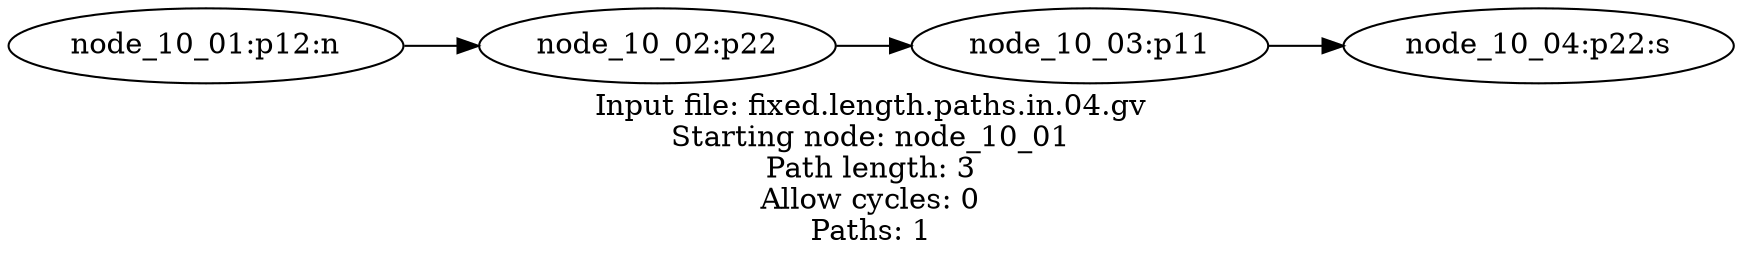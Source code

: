 digraph fixed_length_paths
{
	label = "Input file: fixed.length.paths.in.04.gv\nStarting node: node_10_01\nPath length: 3\nAllow cycles: 0\nPaths: 1" rankdir = LR

	"1" [label = "node_10_01:p12:n"]
	"2" [label = "node_10_02:p22"]
	"3" [label = "node_10_03:p11"]
	"4" [label = "node_10_04:p22:s"]

	"1"  ->  "2"  ->  "3"  ->  "4"
}
